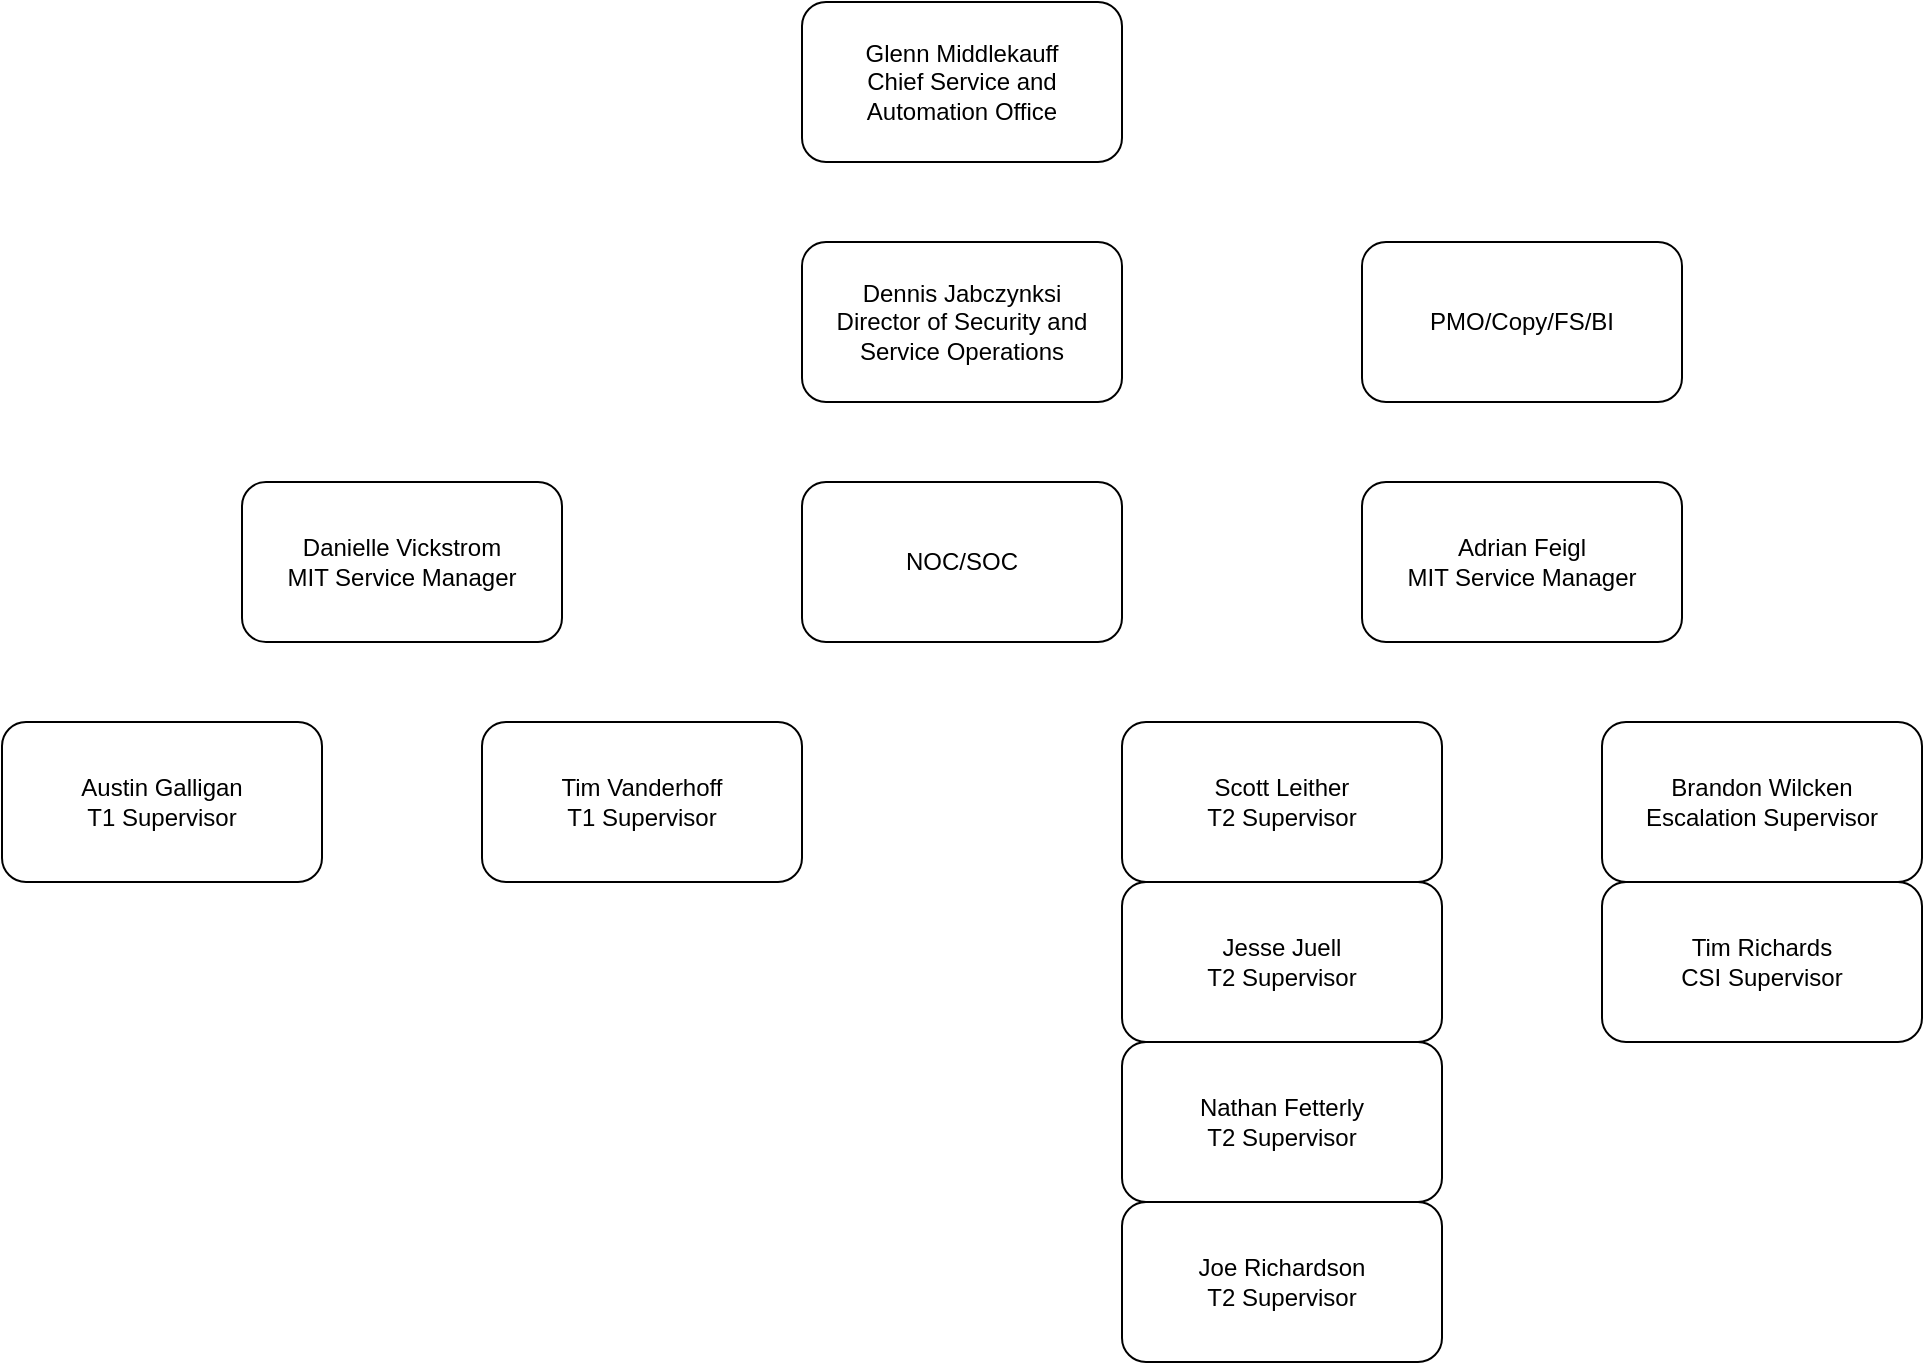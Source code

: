 <mxfile version="21.6.5" type="github">
  <diagram id="prtHgNgQTEPvFCAcTncT" name="Page-1">
    <mxGraphModel dx="1894" dy="535" grid="1" gridSize="10" guides="1" tooltips="1" connect="1" arrows="1" fold="1" page="1" pageScale="1" pageWidth="827" pageHeight="1169" math="0" shadow="0">
      <root>
        <mxCell id="0" />
        <mxCell id="1" parent="0" />
        <mxCell id="jX4YwAWhX4erhwlp12XX-9" value="Glenn Middlekauff&lt;br&gt;Chief Service and Automation Office" style="rounded=1;whiteSpace=wrap;html=1;" vertex="1" parent="1">
          <mxGeometry x="320" y="40" width="160" height="80" as="geometry" />
        </mxCell>
        <mxCell id="jX4YwAWhX4erhwlp12XX-10" value="Dennis Jabczynksi&lt;br&gt;Director of Security and Service Operations" style="rounded=1;whiteSpace=wrap;html=1;" vertex="1" parent="1">
          <mxGeometry x="320" y="160" width="160" height="80" as="geometry" />
        </mxCell>
        <mxCell id="jX4YwAWhX4erhwlp12XX-11" value="Danielle Vickstrom&lt;br&gt;MIT Service Manager" style="rounded=1;whiteSpace=wrap;html=1;" vertex="1" parent="1">
          <mxGeometry x="40" y="280" width="160" height="80" as="geometry" />
        </mxCell>
        <mxCell id="jX4YwAWhX4erhwlp12XX-12" value="Adrian Feigl&lt;br&gt;MIT Service Manager" style="rounded=1;whiteSpace=wrap;html=1;" vertex="1" parent="1">
          <mxGeometry x="600" y="280" width="160" height="80" as="geometry" />
        </mxCell>
        <mxCell id="jX4YwAWhX4erhwlp12XX-13" value="NOC/SOC" style="rounded=1;whiteSpace=wrap;html=1;" vertex="1" parent="1">
          <mxGeometry x="320" y="280" width="160" height="80" as="geometry" />
        </mxCell>
        <mxCell id="jX4YwAWhX4erhwlp12XX-14" value="Austin Galligan&lt;br&gt;T1 Supervisor&lt;br&gt;" style="rounded=1;whiteSpace=wrap;html=1;" vertex="1" parent="1">
          <mxGeometry x="-80" y="400" width="160" height="80" as="geometry" />
        </mxCell>
        <mxCell id="jX4YwAWhX4erhwlp12XX-15" value="Tim Vanderhoff&lt;br&gt;T1 Supervisor" style="rounded=1;whiteSpace=wrap;html=1;" vertex="1" parent="1">
          <mxGeometry x="160" y="400" width="160" height="80" as="geometry" />
        </mxCell>
        <mxCell id="jX4YwAWhX4erhwlp12XX-16" value="Scott Leither&lt;br&gt;T2 Supervisor" style="rounded=1;whiteSpace=wrap;html=1;" vertex="1" parent="1">
          <mxGeometry x="480" y="400" width="160" height="80" as="geometry" />
        </mxCell>
        <mxCell id="jX4YwAWhX4erhwlp12XX-17" value="Brandon Wilcken&lt;br&gt;Escalation Supervisor" style="rounded=1;whiteSpace=wrap;html=1;" vertex="1" parent="1">
          <mxGeometry x="720" y="400" width="160" height="80" as="geometry" />
        </mxCell>
        <mxCell id="jX4YwAWhX4erhwlp12XX-18" value="PMO/Copy/FS/BI" style="rounded=1;whiteSpace=wrap;html=1;" vertex="1" parent="1">
          <mxGeometry x="600" y="160" width="160" height="80" as="geometry" />
        </mxCell>
        <mxCell id="jX4YwAWhX4erhwlp12XX-20" value="Jesse Juell&lt;br&gt;T2 Supervisor" style="rounded=1;whiteSpace=wrap;html=1;" vertex="1" parent="1">
          <mxGeometry x="480" y="480" width="160" height="80" as="geometry" />
        </mxCell>
        <mxCell id="jX4YwAWhX4erhwlp12XX-21" value="Nathan Fetterly&lt;br&gt;T2 Supervisor" style="rounded=1;whiteSpace=wrap;html=1;" vertex="1" parent="1">
          <mxGeometry x="480" y="560" width="160" height="80" as="geometry" />
        </mxCell>
        <mxCell id="jX4YwAWhX4erhwlp12XX-22" value="Joe Richardson&lt;br&gt;T2 Supervisor" style="rounded=1;whiteSpace=wrap;html=1;" vertex="1" parent="1">
          <mxGeometry x="480" y="640" width="160" height="80" as="geometry" />
        </mxCell>
        <mxCell id="jX4YwAWhX4erhwlp12XX-23" value="Tim Richards&lt;br&gt;CSI Supervisor" style="rounded=1;whiteSpace=wrap;html=1;" vertex="1" parent="1">
          <mxGeometry x="720" y="480" width="160" height="80" as="geometry" />
        </mxCell>
      </root>
    </mxGraphModel>
  </diagram>
</mxfile>

